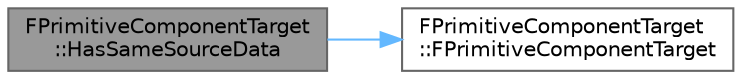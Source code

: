 digraph "FPrimitiveComponentTarget::HasSameSourceData"
{
 // INTERACTIVE_SVG=YES
 // LATEX_PDF_SIZE
  bgcolor="transparent";
  edge [fontname=Helvetica,fontsize=10,labelfontname=Helvetica,labelfontsize=10];
  node [fontname=Helvetica,fontsize=10,shape=box,height=0.2,width=0.4];
  rankdir="LR";
  Node1 [id="Node000001",label="FPrimitiveComponentTarget\l::HasSameSourceData",height=0.2,width=0.4,color="gray40", fillcolor="grey60", style="filled", fontcolor="black",tooltip="Checks if the underlying asset that would be edited by CommitMesh() is the same for two ComponentTarg..."];
  Node1 -> Node2 [id="edge1_Node000001_Node000002",color="steelblue1",style="solid",tooltip=" "];
  Node2 [id="Node000002",label="FPrimitiveComponentTarget\l::FPrimitiveComponentTarget",height=0.2,width=0.4,color="grey40", fillcolor="white", style="filled",URL="$d8/d57/classFPrimitiveComponentTarget.html#ae6abf8fdfca4e606867f6b17fa2febf4",tooltip="Constructor UPrimitivecomponent*."];
}
